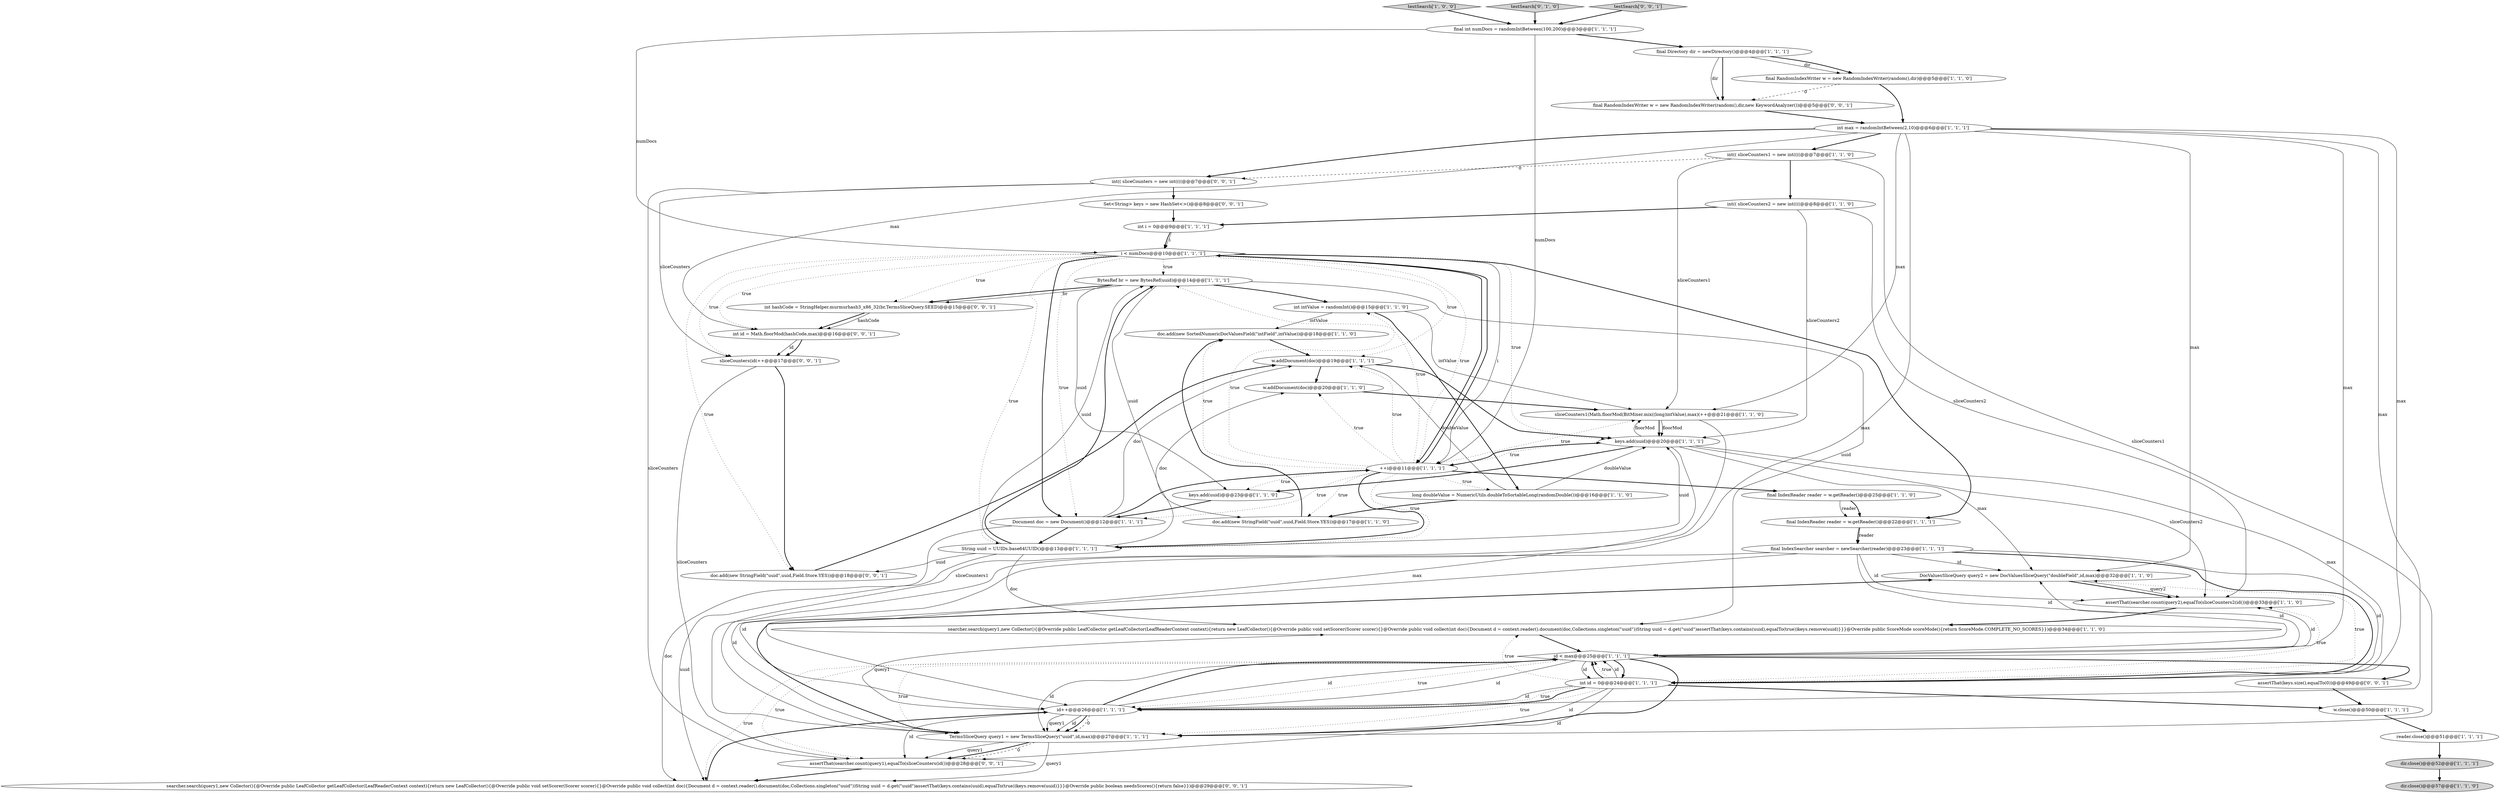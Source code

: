 digraph {
27 [style = filled, label = "i < numDocs@@@10@@@['1', '1', '1']", fillcolor = white, shape = diamond image = "AAA0AAABBB1BBB"];
40 [style = filled, label = "int(( sliceCounters = new int((((@@@7@@@['0', '0', '1']", fillcolor = white, shape = ellipse image = "AAA0AAABBB3BBB"];
15 [style = filled, label = "w.addDocument(doc)@@@20@@@['1', '1', '0']", fillcolor = white, shape = ellipse image = "AAA0AAABBB1BBB"];
30 [style = filled, label = "int intValue = randomInt()@@@15@@@['1', '1', '0']", fillcolor = white, shape = ellipse image = "AAA0AAABBB1BBB"];
9 [style = filled, label = "BytesRef br = new BytesRef(uuid)@@@14@@@['1', '1', '1']", fillcolor = white, shape = ellipse image = "AAA0AAABBB1BBB"];
43 [style = filled, label = "sliceCounters(id(++@@@17@@@['0', '0', '1']", fillcolor = white, shape = ellipse image = "AAA0AAABBB3BBB"];
33 [style = filled, label = "testSearch['1', '0', '0']", fillcolor = lightgray, shape = diamond image = "AAA0AAABBB1BBB"];
46 [style = filled, label = "int hashCode = StringHelper.murmurhash3_x86_32(br,TermsSliceQuery.SEED)@@@15@@@['0', '0', '1']", fillcolor = white, shape = ellipse image = "AAA0AAABBB3BBB"];
14 [style = filled, label = "doc.add(new SortedNumericDocValuesField(\"intField\",intValue))@@@18@@@['1', '1', '0']", fillcolor = white, shape = ellipse image = "AAA0AAABBB1BBB"];
1 [style = filled, label = "keys.add(uuid)@@@20@@@['1', '1', '1']", fillcolor = white, shape = ellipse image = "AAA0AAABBB1BBB"];
12 [style = filled, label = "int max = randomIntBetween(2,10)@@@6@@@['1', '1', '1']", fillcolor = white, shape = ellipse image = "AAA0AAABBB1BBB"];
17 [style = filled, label = "int(( sliceCounters1 = new int((((@@@7@@@['1', '1', '0']", fillcolor = white, shape = ellipse image = "AAA0AAABBB1BBB"];
38 [style = filled, label = "assertThat(keys.size(),equalTo(0))@@@49@@@['0', '0', '1']", fillcolor = white, shape = ellipse image = "AAA0AAABBB3BBB"];
34 [style = filled, label = "doc.add(new StringField(\"uuid\",uuid,Field.Store.YES))@@@17@@@['1', '1', '0']", fillcolor = white, shape = ellipse image = "AAA0AAABBB1BBB"];
20 [style = filled, label = "sliceCounters1(Math.floorMod(BitMixer.mix((long)intValue),max)(++@@@21@@@['1', '1', '0']", fillcolor = white, shape = ellipse image = "AAA0AAABBB1BBB"];
8 [style = filled, label = "searcher.search(query1,new Collector(){@Override public LeafCollector getLeafCollector(LeafReaderContext context){return new LeafCollector(){@Override public void setScorer(Scorer scorer){}@Override public void collect(int doc){Document d = context.reader().document(doc,Collections.singleton(\"uuid\"))String uuid = d.get(\"uuid\")assertThat(keys.contains(uuid),equalTo(true))keys.remove(uuid)}}}@Override public ScoreMode scoreMode(){return ScoreMode.COMPLETE_NO_SCORES}})@@@34@@@['1', '1', '0']", fillcolor = white, shape = ellipse image = "AAA0AAABBB1BBB"];
26 [style = filled, label = "int id = 0@@@24@@@['1', '1', '1']", fillcolor = white, shape = ellipse image = "AAA0AAABBB1BBB"];
35 [style = filled, label = "w.addDocument(doc)@@@19@@@['1', '1', '1']", fillcolor = white, shape = ellipse image = "AAA0AAABBB1BBB"];
23 [style = filled, label = "w.close()@@@50@@@['1', '1', '1']", fillcolor = white, shape = ellipse image = "AAA0AAABBB1BBB"];
5 [style = filled, label = "final IndexSearcher searcher = newSearcher(reader)@@@23@@@['1', '1', '1']", fillcolor = white, shape = ellipse image = "AAA0AAABBB1BBB"];
22 [style = filled, label = "TermsSliceQuery query1 = new TermsSliceQuery(\"uuid\",id,max)@@@27@@@['1', '1', '1']", fillcolor = white, shape = ellipse image = "AAA0AAABBB1BBB"];
36 [style = filled, label = "testSearch['0', '1', '0']", fillcolor = lightgray, shape = diamond image = "AAA0AAABBB2BBB"];
6 [style = filled, label = "id < max@@@25@@@['1', '1', '1']", fillcolor = white, shape = diamond image = "AAA0AAABBB1BBB"];
25 [style = filled, label = "String uuid = UUIDs.base64UUID()@@@13@@@['1', '1', '1']", fillcolor = white, shape = ellipse image = "AAA0AAABBB1BBB"];
28 [style = filled, label = "int(( sliceCounters2 = new int((((@@@8@@@['1', '1', '0']", fillcolor = white, shape = ellipse image = "AAA0AAABBB1BBB"];
37 [style = filled, label = "assertThat(searcher.count(query1),equalTo(sliceCounters(id())@@@28@@@['0', '0', '1']", fillcolor = white, shape = ellipse image = "AAA0AAABBB3BBB"];
0 [style = filled, label = "int i = 0@@@9@@@['1', '1', '1']", fillcolor = white, shape = ellipse image = "AAA0AAABBB1BBB"];
11 [style = filled, label = "final IndexReader reader = w.getReader()@@@25@@@['1', '1', '0']", fillcolor = white, shape = ellipse image = "AAA0AAABBB1BBB"];
4 [style = filled, label = "++i@@@11@@@['1', '1', '1']", fillcolor = white, shape = ellipse image = "AAA0AAABBB1BBB"];
47 [style = filled, label = "searcher.search(query1,new Collector(){@Override public LeafCollector getLeafCollector(LeafReaderContext context){return new LeafCollector(){@Override public void setScorer(Scorer scorer){}@Override public void collect(int doc){Document d = context.reader().document(doc,Collections.singleton(\"uuid\"))String uuid = d.get(\"uuid\")assertThat(keys.contains(uuid),equalTo(true))keys.remove(uuid)}}}@Override public boolean needsScores(){return false}})@@@29@@@['0', '0', '1']", fillcolor = white, shape = ellipse image = "AAA0AAABBB3BBB"];
16 [style = filled, label = "final IndexReader reader = w.getReader()@@@22@@@['1', '1', '1']", fillcolor = white, shape = ellipse image = "AAA0AAABBB1BBB"];
45 [style = filled, label = "final RandomIndexWriter w = new RandomIndexWriter(random(),dir,new KeywordAnalyzer())@@@5@@@['0', '0', '1']", fillcolor = white, shape = ellipse image = "AAA0AAABBB3BBB"];
31 [style = filled, label = "id++@@@26@@@['1', '1', '1']", fillcolor = white, shape = ellipse image = "AAA0AAABBB1BBB"];
13 [style = filled, label = "Document doc = new Document()@@@12@@@['1', '1', '1']", fillcolor = white, shape = ellipse image = "AAA0AAABBB1BBB"];
2 [style = filled, label = "final RandomIndexWriter w = new RandomIndexWriter(random(),dir)@@@5@@@['1', '1', '0']", fillcolor = white, shape = ellipse image = "AAA0AAABBB1BBB"];
19 [style = filled, label = "assertThat(searcher.count(query2),equalTo(sliceCounters2(id())@@@33@@@['1', '1', '0']", fillcolor = white, shape = ellipse image = "AAA0AAABBB1BBB"];
10 [style = filled, label = "long doubleValue = NumericUtils.doubleToSortableLong(randomDouble())@@@16@@@['1', '1', '0']", fillcolor = white, shape = ellipse image = "AAA0AAABBB1BBB"];
18 [style = filled, label = "final int numDocs = randomIntBetween(100,200)@@@3@@@['1', '1', '1']", fillcolor = white, shape = ellipse image = "AAA0AAABBB1BBB"];
44 [style = filled, label = "testSearch['0', '0', '1']", fillcolor = lightgray, shape = diamond image = "AAA0AAABBB3BBB"];
24 [style = filled, label = "keys.add(uuid)@@@23@@@['1', '1', '0']", fillcolor = white, shape = ellipse image = "AAA0AAABBB1BBB"];
41 [style = filled, label = "doc.add(new StringField(\"uuid\",uuid,Field.Store.YES))@@@18@@@['0', '0', '1']", fillcolor = white, shape = ellipse image = "AAA0AAABBB3BBB"];
42 [style = filled, label = "Set<String> keys = new HashSet<>()@@@8@@@['0', '0', '1']", fillcolor = white, shape = ellipse image = "AAA0AAABBB3BBB"];
29 [style = filled, label = "dir.close()@@@52@@@['1', '1', '1']", fillcolor = lightgray, shape = ellipse image = "AAA0AAABBB1BBB"];
7 [style = filled, label = "final Directory dir = newDirectory()@@@4@@@['1', '1', '1']", fillcolor = white, shape = ellipse image = "AAA0AAABBB1BBB"];
32 [style = filled, label = "DocValuesSliceQuery query2 = new DocValuesSliceQuery(\"doubleField\",id,max)@@@32@@@['1', '1', '0']", fillcolor = white, shape = ellipse image = "AAA0AAABBB1BBB"];
21 [style = filled, label = "dir.close()@@@57@@@['1', '1', '0']", fillcolor = lightgray, shape = ellipse image = "AAA0AAABBB1BBB"];
39 [style = filled, label = "int id = Math.floorMod(hashCode,max)@@@16@@@['0', '0', '1']", fillcolor = white, shape = ellipse image = "AAA0AAABBB3BBB"];
3 [style = filled, label = "reader.close()@@@51@@@['1', '1', '1']", fillcolor = white, shape = ellipse image = "AAA0AAABBB1BBB"];
27->13 [style = bold, label=""];
27->1 [style = dotted, label="true"];
10->1 [style = solid, label="doubleValue"];
6->31 [style = dotted, label="true"];
4->25 [style = bold, label=""];
31->22 [style = solid, label="query1"];
14->35 [style = bold, label=""];
4->1 [style = dotted, label="true"];
6->22 [style = bold, label=""];
22->37 [style = bold, label=""];
26->19 [style = dotted, label="true"];
8->6 [style = bold, label=""];
18->4 [style = solid, label="numDocs"];
26->22 [style = dotted, label="true"];
1->19 [style = solid, label="sliceCounters2"];
5->6 [style = solid, label="id"];
5->19 [style = solid, label="id"];
4->30 [style = dotted, label="true"];
28->0 [style = bold, label=""];
12->40 [style = bold, label=""];
11->16 [style = solid, label="reader"];
31->6 [style = bold, label=""];
33->18 [style = bold, label=""];
9->24 [style = solid, label="uuid"];
27->9 [style = dotted, label="true"];
15->20 [style = bold, label=""];
39->43 [style = solid, label="id"];
43->37 [style = solid, label="sliceCounters"];
36->18 [style = bold, label=""];
28->19 [style = solid, label="sliceCounters2"];
12->20 [style = solid, label="max"];
44->18 [style = bold, label=""];
4->24 [style = dotted, label="true"];
27->35 [style = dotted, label="true"];
7->2 [style = solid, label="dir"];
22->47 [style = solid, label="query1"];
6->31 [style = solid, label="id"];
6->19 [style = solid, label="id"];
11->16 [style = bold, label=""];
13->25 [style = bold, label=""];
1->4 [style = bold, label=""];
27->25 [style = dotted, label="true"];
9->8 [style = solid, label="uuid"];
6->26 [style = solid, label="id"];
1->26 [style = solid, label="max"];
4->35 [style = dotted, label="true"];
25->8 [style = solid, label="doc"];
26->22 [style = solid, label="id"];
6->37 [style = dotted, label="true"];
0->27 [style = solid, label="i"];
22->32 [style = bold, label=""];
27->41 [style = dotted, label="true"];
23->3 [style = bold, label=""];
46->39 [style = bold, label=""];
27->16 [style = bold, label=""];
26->6 [style = bold, label=""];
17->20 [style = solid, label="sliceCounters1"];
12->39 [style = solid, label="max"];
4->13 [style = dotted, label="true"];
6->38 [style = bold, label=""];
30->14 [style = solid, label="intValue"];
40->37 [style = solid, label="sliceCounters"];
22->37 [style = dashed, label="0"];
10->34 [style = bold, label=""];
26->32 [style = dotted, label="true"];
7->2 [style = bold, label=""];
30->10 [style = bold, label=""];
1->20 [style = solid, label="floorMod"];
26->37 [style = solid, label="id"];
26->6 [style = dotted, label="true"];
34->14 [style = bold, label=""];
27->4 [style = solid, label="i"];
18->7 [style = bold, label=""];
5->31 [style = solid, label="id"];
3->29 [style = bold, label=""];
6->32 [style = solid, label="id"];
37->47 [style = bold, label=""];
24->13 [style = bold, label=""];
6->47 [style = dotted, label="true"];
12->26 [style = solid, label="max"];
31->22 [style = solid, label="id"];
40->43 [style = solid, label="sliceCounters"];
6->26 [style = bold, label=""];
26->8 [style = dotted, label="true"];
31->6 [style = solid, label="id"];
27->39 [style = dotted, label="true"];
35->15 [style = bold, label=""];
25->47 [style = solid, label="uuid"];
4->10 [style = dotted, label="true"];
12->31 [style = solid, label="max"];
47->31 [style = bold, label=""];
10->35 [style = solid, label="doubleValue"];
25->9 [style = bold, label=""];
12->17 [style = bold, label=""];
9->46 [style = bold, label=""];
46->39 [style = solid, label="hashCode"];
5->26 [style = bold, label=""];
5->22 [style = solid, label="id"];
26->6 [style = solid, label="id"];
13->35 [style = solid, label="doc"];
7->45 [style = solid, label="dir"];
27->13 [style = dotted, label="true"];
30->20 [style = solid, label="intValue"];
20->1 [style = bold, label=""];
32->19 [style = bold, label=""];
4->15 [style = dotted, label="true"];
6->22 [style = dotted, label="true"];
9->46 [style = solid, label="br"];
27->4 [style = dotted, label="true"];
29->21 [style = bold, label=""];
42->0 [style = bold, label=""];
22->37 [style = solid, label="query1"];
26->31 [style = dotted, label="true"];
26->31 [style = bold, label=""];
12->22 [style = solid, label="max"];
35->1 [style = bold, label=""];
6->22 [style = solid, label="id"];
27->46 [style = dotted, label="true"];
2->45 [style = dashed, label="0"];
16->5 [style = bold, label=""];
16->5 [style = solid, label="reader"];
43->41 [style = bold, label=""];
17->22 [style = solid, label="sliceCounters1"];
9->34 [style = solid, label="uuid"];
41->35 [style = bold, label=""];
28->1 [style = solid, label="sliceCounters2"];
25->9 [style = solid, label="uuid"];
12->32 [style = solid, label="max"];
31->22 [style = bold, label=""];
25->1 [style = solid, label="uuid"];
27->43 [style = dotted, label="true"];
1->31 [style = solid, label="max"];
31->22 [style = dashed, label="0"];
0->27 [style = bold, label=""];
5->32 [style = solid, label="id"];
12->6 [style = solid, label="max"];
25->15 [style = solid, label="doc"];
39->43 [style = bold, label=""];
4->20 [style = dotted, label="true"];
38->23 [style = bold, label=""];
9->30 [style = bold, label=""];
4->25 [style = dotted, label="true"];
1->32 [style = solid, label="max"];
4->14 [style = dotted, label="true"];
31->37 [style = solid, label="id"];
19->8 [style = bold, label=""];
2->12 [style = bold, label=""];
45->12 [style = bold, label=""];
20->1 [style = solid, label="floorMod"];
7->45 [style = bold, label=""];
26->31 [style = solid, label="id"];
27->4 [style = bold, label=""];
17->28 [style = bold, label=""];
1->24 [style = bold, label=""];
17->40 [style = dashed, label="0"];
26->23 [style = bold, label=""];
4->27 [style = bold, label=""];
32->19 [style = solid, label="query2"];
25->41 [style = solid, label="uuid"];
18->27 [style = solid, label="numDocs"];
31->8 [style = solid, label="query1"];
13->47 [style = solid, label="doc"];
4->34 [style = dotted, label="true"];
4->9 [style = dotted, label="true"];
4->11 [style = bold, label=""];
40->42 [style = bold, label=""];
5->26 [style = solid, label="id"];
13->4 [style = bold, label=""];
20->22 [style = solid, label="sliceCounters1"];
}
